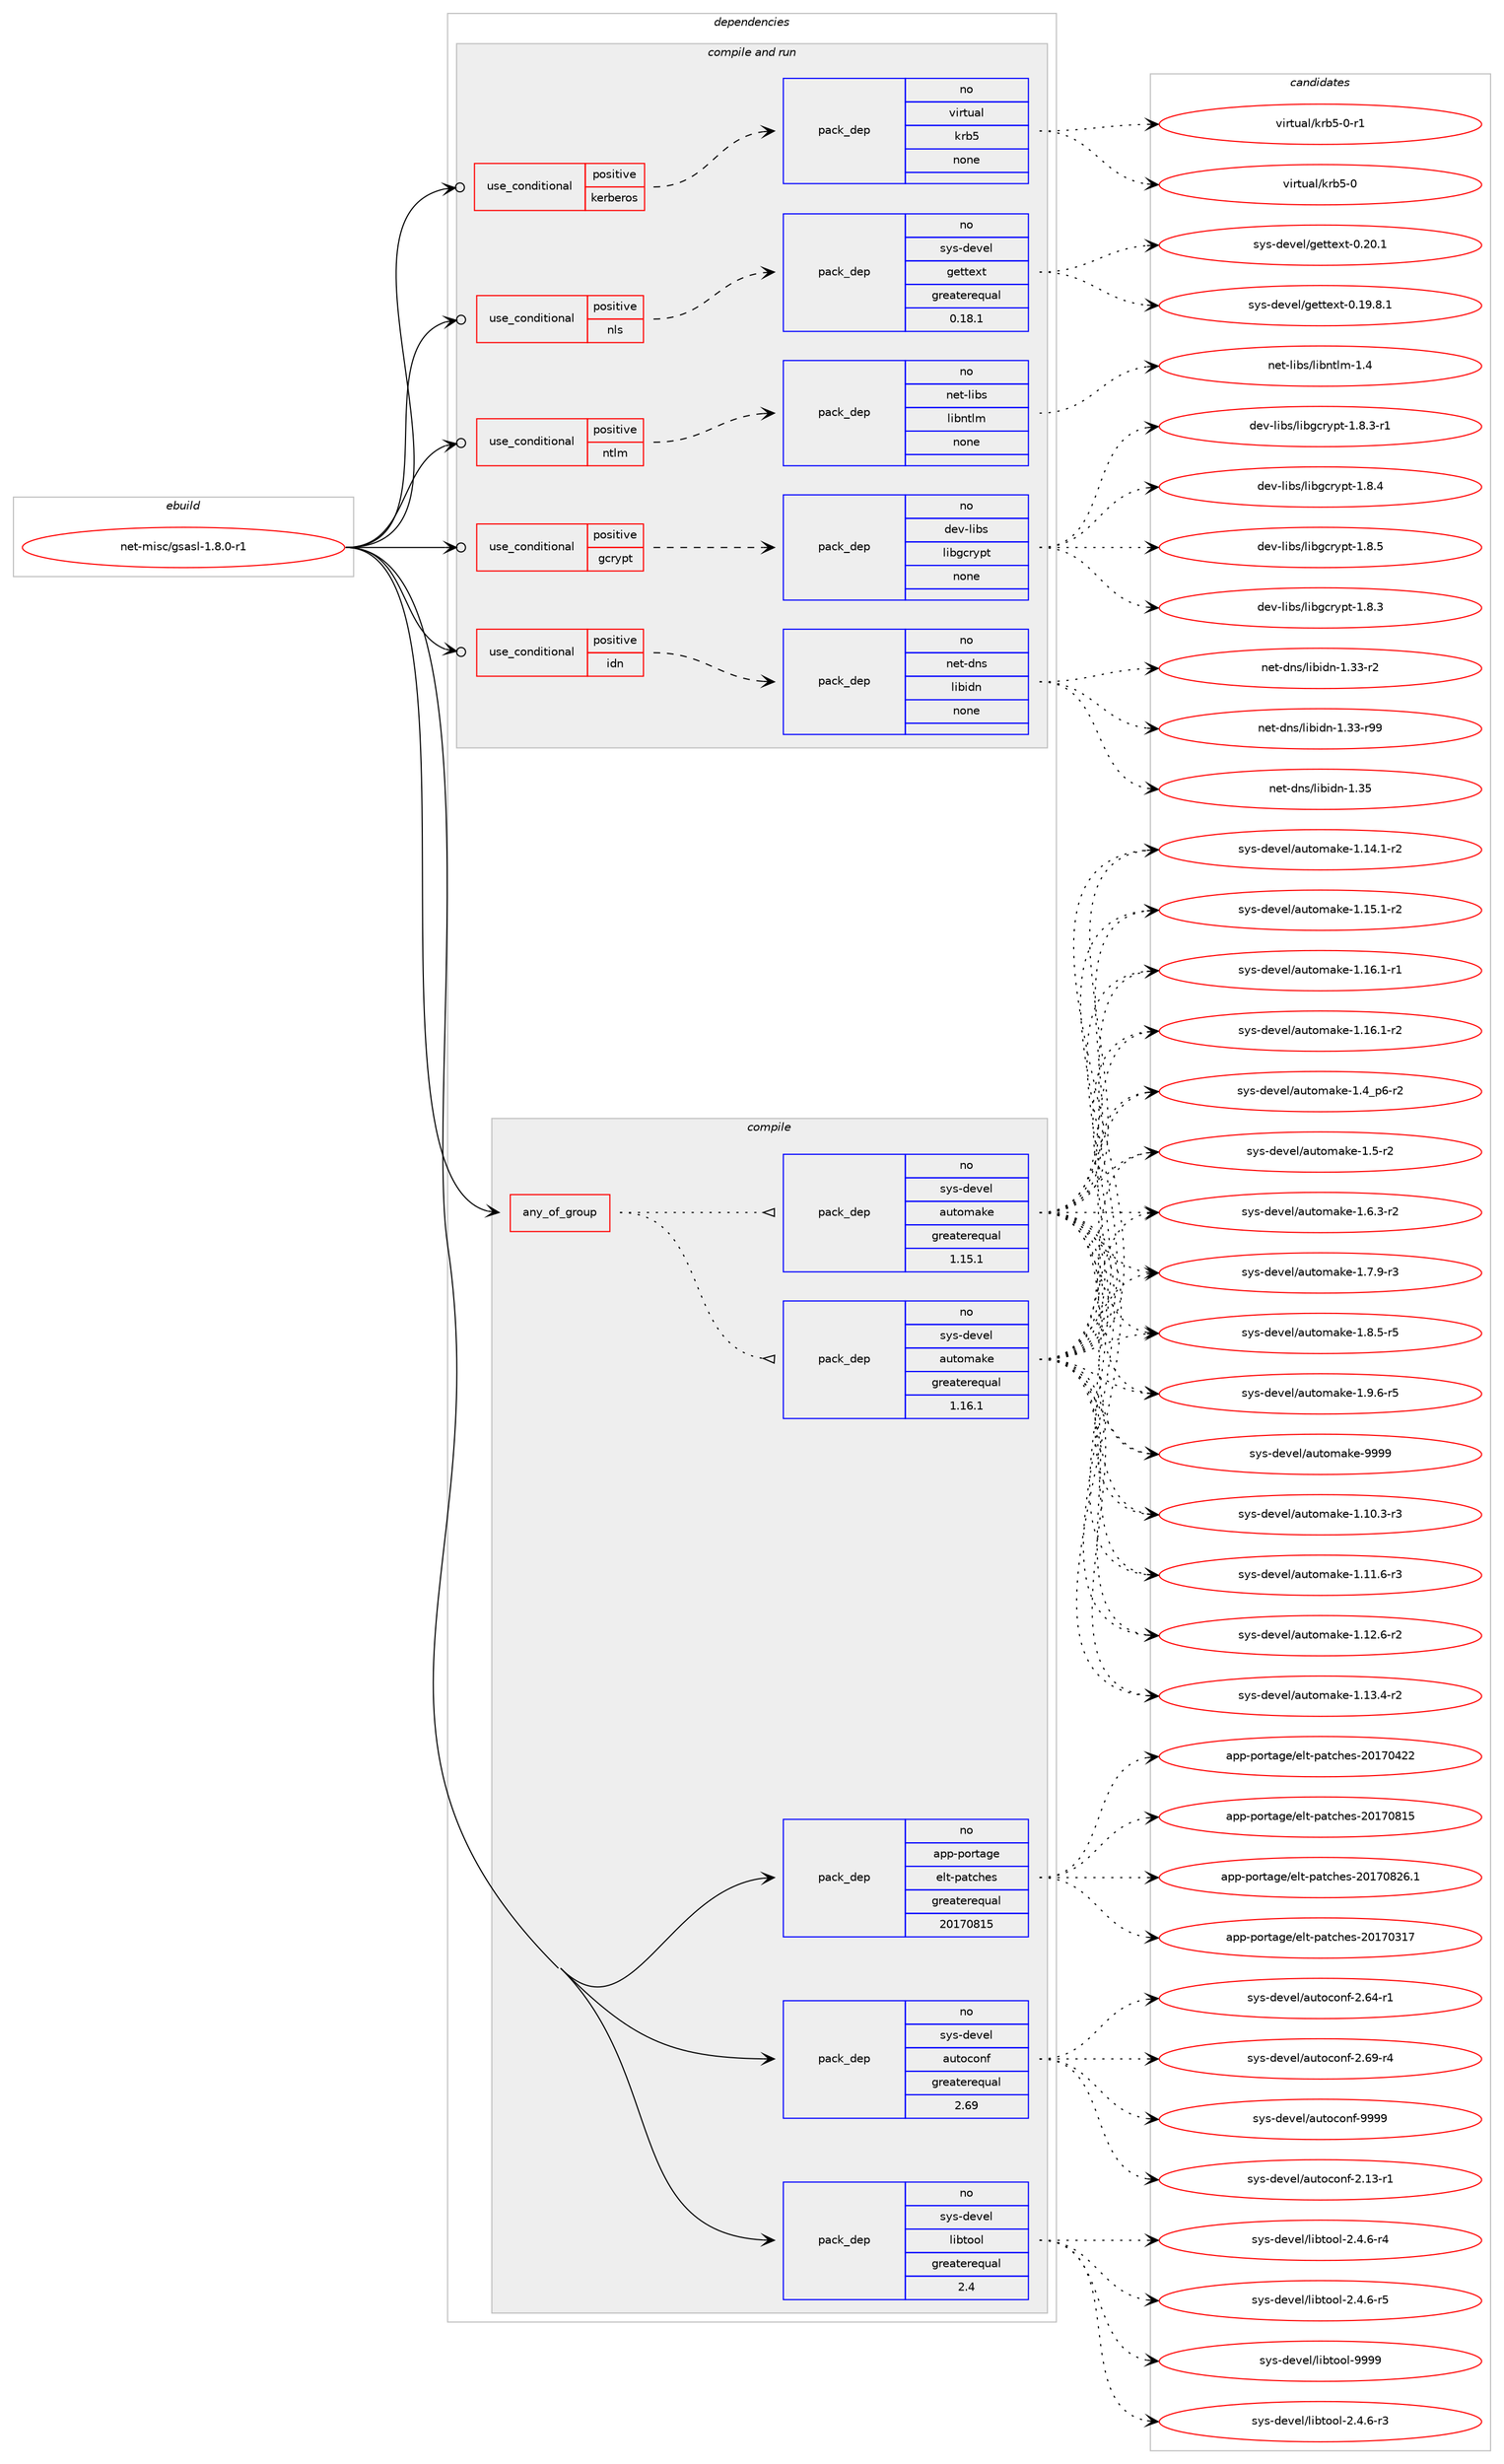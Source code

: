 digraph prolog {

# *************
# Graph options
# *************

newrank=true;
concentrate=true;
compound=true;
graph [rankdir=LR,fontname=Helvetica,fontsize=10,ranksep=1.5];#, ranksep=2.5, nodesep=0.2];
edge  [arrowhead=vee];
node  [fontname=Helvetica,fontsize=10];

# **********
# The ebuild
# **********

subgraph cluster_leftcol {
color=gray;
rank=same;
label=<<i>ebuild</i>>;
id [label="net-misc/gsasl-1.8.0-r1", color=red, width=4, href="../net-misc/gsasl-1.8.0-r1.svg"];
}

# ****************
# The dependencies
# ****************

subgraph cluster_midcol {
color=gray;
label=<<i>dependencies</i>>;
subgraph cluster_compile {
fillcolor="#eeeeee";
style=filled;
label=<<i>compile</i>>;
subgraph any14151 {
dependency833325 [label=<<TABLE BORDER="0" CELLBORDER="1" CELLSPACING="0" CELLPADDING="4"><TR><TD CELLPADDING="10">any_of_group</TD></TR></TABLE>>, shape=none, color=red];subgraph pack615480 {
dependency833326 [label=<<TABLE BORDER="0" CELLBORDER="1" CELLSPACING="0" CELLPADDING="4" WIDTH="220"><TR><TD ROWSPAN="6" CELLPADDING="30">pack_dep</TD></TR><TR><TD WIDTH="110">no</TD></TR><TR><TD>sys-devel</TD></TR><TR><TD>automake</TD></TR><TR><TD>greaterequal</TD></TR><TR><TD>1.16.1</TD></TR></TABLE>>, shape=none, color=blue];
}
dependency833325:e -> dependency833326:w [weight=20,style="dotted",arrowhead="oinv"];
subgraph pack615481 {
dependency833327 [label=<<TABLE BORDER="0" CELLBORDER="1" CELLSPACING="0" CELLPADDING="4" WIDTH="220"><TR><TD ROWSPAN="6" CELLPADDING="30">pack_dep</TD></TR><TR><TD WIDTH="110">no</TD></TR><TR><TD>sys-devel</TD></TR><TR><TD>automake</TD></TR><TR><TD>greaterequal</TD></TR><TR><TD>1.15.1</TD></TR></TABLE>>, shape=none, color=blue];
}
dependency833325:e -> dependency833327:w [weight=20,style="dotted",arrowhead="oinv"];
}
id:e -> dependency833325:w [weight=20,style="solid",arrowhead="vee"];
subgraph pack615482 {
dependency833328 [label=<<TABLE BORDER="0" CELLBORDER="1" CELLSPACING="0" CELLPADDING="4" WIDTH="220"><TR><TD ROWSPAN="6" CELLPADDING="30">pack_dep</TD></TR><TR><TD WIDTH="110">no</TD></TR><TR><TD>app-portage</TD></TR><TR><TD>elt-patches</TD></TR><TR><TD>greaterequal</TD></TR><TR><TD>20170815</TD></TR></TABLE>>, shape=none, color=blue];
}
id:e -> dependency833328:w [weight=20,style="solid",arrowhead="vee"];
subgraph pack615483 {
dependency833329 [label=<<TABLE BORDER="0" CELLBORDER="1" CELLSPACING="0" CELLPADDING="4" WIDTH="220"><TR><TD ROWSPAN="6" CELLPADDING="30">pack_dep</TD></TR><TR><TD WIDTH="110">no</TD></TR><TR><TD>sys-devel</TD></TR><TR><TD>autoconf</TD></TR><TR><TD>greaterequal</TD></TR><TR><TD>2.69</TD></TR></TABLE>>, shape=none, color=blue];
}
id:e -> dependency833329:w [weight=20,style="solid",arrowhead="vee"];
subgraph pack615484 {
dependency833330 [label=<<TABLE BORDER="0" CELLBORDER="1" CELLSPACING="0" CELLPADDING="4" WIDTH="220"><TR><TD ROWSPAN="6" CELLPADDING="30">pack_dep</TD></TR><TR><TD WIDTH="110">no</TD></TR><TR><TD>sys-devel</TD></TR><TR><TD>libtool</TD></TR><TR><TD>greaterequal</TD></TR><TR><TD>2.4</TD></TR></TABLE>>, shape=none, color=blue];
}
id:e -> dependency833330:w [weight=20,style="solid",arrowhead="vee"];
}
subgraph cluster_compileandrun {
fillcolor="#eeeeee";
style=filled;
label=<<i>compile and run</i>>;
subgraph cond203237 {
dependency833331 [label=<<TABLE BORDER="0" CELLBORDER="1" CELLSPACING="0" CELLPADDING="4"><TR><TD ROWSPAN="3" CELLPADDING="10">use_conditional</TD></TR><TR><TD>positive</TD></TR><TR><TD>gcrypt</TD></TR></TABLE>>, shape=none, color=red];
subgraph pack615485 {
dependency833332 [label=<<TABLE BORDER="0" CELLBORDER="1" CELLSPACING="0" CELLPADDING="4" WIDTH="220"><TR><TD ROWSPAN="6" CELLPADDING="30">pack_dep</TD></TR><TR><TD WIDTH="110">no</TD></TR><TR><TD>dev-libs</TD></TR><TR><TD>libgcrypt</TD></TR><TR><TD>none</TD></TR><TR><TD></TD></TR></TABLE>>, shape=none, color=blue];
}
dependency833331:e -> dependency833332:w [weight=20,style="dashed",arrowhead="vee"];
}
id:e -> dependency833331:w [weight=20,style="solid",arrowhead="odotvee"];
subgraph cond203238 {
dependency833333 [label=<<TABLE BORDER="0" CELLBORDER="1" CELLSPACING="0" CELLPADDING="4"><TR><TD ROWSPAN="3" CELLPADDING="10">use_conditional</TD></TR><TR><TD>positive</TD></TR><TR><TD>idn</TD></TR></TABLE>>, shape=none, color=red];
subgraph pack615486 {
dependency833334 [label=<<TABLE BORDER="0" CELLBORDER="1" CELLSPACING="0" CELLPADDING="4" WIDTH="220"><TR><TD ROWSPAN="6" CELLPADDING="30">pack_dep</TD></TR><TR><TD WIDTH="110">no</TD></TR><TR><TD>net-dns</TD></TR><TR><TD>libidn</TD></TR><TR><TD>none</TD></TR><TR><TD></TD></TR></TABLE>>, shape=none, color=blue];
}
dependency833333:e -> dependency833334:w [weight=20,style="dashed",arrowhead="vee"];
}
id:e -> dependency833333:w [weight=20,style="solid",arrowhead="odotvee"];
subgraph cond203239 {
dependency833335 [label=<<TABLE BORDER="0" CELLBORDER="1" CELLSPACING="0" CELLPADDING="4"><TR><TD ROWSPAN="3" CELLPADDING="10">use_conditional</TD></TR><TR><TD>positive</TD></TR><TR><TD>kerberos</TD></TR></TABLE>>, shape=none, color=red];
subgraph pack615487 {
dependency833336 [label=<<TABLE BORDER="0" CELLBORDER="1" CELLSPACING="0" CELLPADDING="4" WIDTH="220"><TR><TD ROWSPAN="6" CELLPADDING="30">pack_dep</TD></TR><TR><TD WIDTH="110">no</TD></TR><TR><TD>virtual</TD></TR><TR><TD>krb5</TD></TR><TR><TD>none</TD></TR><TR><TD></TD></TR></TABLE>>, shape=none, color=blue];
}
dependency833335:e -> dependency833336:w [weight=20,style="dashed",arrowhead="vee"];
}
id:e -> dependency833335:w [weight=20,style="solid",arrowhead="odotvee"];
subgraph cond203240 {
dependency833337 [label=<<TABLE BORDER="0" CELLBORDER="1" CELLSPACING="0" CELLPADDING="4"><TR><TD ROWSPAN="3" CELLPADDING="10">use_conditional</TD></TR><TR><TD>positive</TD></TR><TR><TD>nls</TD></TR></TABLE>>, shape=none, color=red];
subgraph pack615488 {
dependency833338 [label=<<TABLE BORDER="0" CELLBORDER="1" CELLSPACING="0" CELLPADDING="4" WIDTH="220"><TR><TD ROWSPAN="6" CELLPADDING="30">pack_dep</TD></TR><TR><TD WIDTH="110">no</TD></TR><TR><TD>sys-devel</TD></TR><TR><TD>gettext</TD></TR><TR><TD>greaterequal</TD></TR><TR><TD>0.18.1</TD></TR></TABLE>>, shape=none, color=blue];
}
dependency833337:e -> dependency833338:w [weight=20,style="dashed",arrowhead="vee"];
}
id:e -> dependency833337:w [weight=20,style="solid",arrowhead="odotvee"];
subgraph cond203241 {
dependency833339 [label=<<TABLE BORDER="0" CELLBORDER="1" CELLSPACING="0" CELLPADDING="4"><TR><TD ROWSPAN="3" CELLPADDING="10">use_conditional</TD></TR><TR><TD>positive</TD></TR><TR><TD>ntlm</TD></TR></TABLE>>, shape=none, color=red];
subgraph pack615489 {
dependency833340 [label=<<TABLE BORDER="0" CELLBORDER="1" CELLSPACING="0" CELLPADDING="4" WIDTH="220"><TR><TD ROWSPAN="6" CELLPADDING="30">pack_dep</TD></TR><TR><TD WIDTH="110">no</TD></TR><TR><TD>net-libs</TD></TR><TR><TD>libntlm</TD></TR><TR><TD>none</TD></TR><TR><TD></TD></TR></TABLE>>, shape=none, color=blue];
}
dependency833339:e -> dependency833340:w [weight=20,style="dashed",arrowhead="vee"];
}
id:e -> dependency833339:w [weight=20,style="solid",arrowhead="odotvee"];
}
subgraph cluster_run {
fillcolor="#eeeeee";
style=filled;
label=<<i>run</i>>;
}
}

# **************
# The candidates
# **************

subgraph cluster_choices {
rank=same;
color=gray;
label=<<i>candidates</i>>;

subgraph choice615480 {
color=black;
nodesep=1;
choice11512111545100101118101108479711711611110997107101454946494846514511451 [label="sys-devel/automake-1.10.3-r3", color=red, width=4,href="../sys-devel/automake-1.10.3-r3.svg"];
choice11512111545100101118101108479711711611110997107101454946494946544511451 [label="sys-devel/automake-1.11.6-r3", color=red, width=4,href="../sys-devel/automake-1.11.6-r3.svg"];
choice11512111545100101118101108479711711611110997107101454946495046544511450 [label="sys-devel/automake-1.12.6-r2", color=red, width=4,href="../sys-devel/automake-1.12.6-r2.svg"];
choice11512111545100101118101108479711711611110997107101454946495146524511450 [label="sys-devel/automake-1.13.4-r2", color=red, width=4,href="../sys-devel/automake-1.13.4-r2.svg"];
choice11512111545100101118101108479711711611110997107101454946495246494511450 [label="sys-devel/automake-1.14.1-r2", color=red, width=4,href="../sys-devel/automake-1.14.1-r2.svg"];
choice11512111545100101118101108479711711611110997107101454946495346494511450 [label="sys-devel/automake-1.15.1-r2", color=red, width=4,href="../sys-devel/automake-1.15.1-r2.svg"];
choice11512111545100101118101108479711711611110997107101454946495446494511449 [label="sys-devel/automake-1.16.1-r1", color=red, width=4,href="../sys-devel/automake-1.16.1-r1.svg"];
choice11512111545100101118101108479711711611110997107101454946495446494511450 [label="sys-devel/automake-1.16.1-r2", color=red, width=4,href="../sys-devel/automake-1.16.1-r2.svg"];
choice115121115451001011181011084797117116111109971071014549465295112544511450 [label="sys-devel/automake-1.4_p6-r2", color=red, width=4,href="../sys-devel/automake-1.4_p6-r2.svg"];
choice11512111545100101118101108479711711611110997107101454946534511450 [label="sys-devel/automake-1.5-r2", color=red, width=4,href="../sys-devel/automake-1.5-r2.svg"];
choice115121115451001011181011084797117116111109971071014549465446514511450 [label="sys-devel/automake-1.6.3-r2", color=red, width=4,href="../sys-devel/automake-1.6.3-r2.svg"];
choice115121115451001011181011084797117116111109971071014549465546574511451 [label="sys-devel/automake-1.7.9-r3", color=red, width=4,href="../sys-devel/automake-1.7.9-r3.svg"];
choice115121115451001011181011084797117116111109971071014549465646534511453 [label="sys-devel/automake-1.8.5-r5", color=red, width=4,href="../sys-devel/automake-1.8.5-r5.svg"];
choice115121115451001011181011084797117116111109971071014549465746544511453 [label="sys-devel/automake-1.9.6-r5", color=red, width=4,href="../sys-devel/automake-1.9.6-r5.svg"];
choice115121115451001011181011084797117116111109971071014557575757 [label="sys-devel/automake-9999", color=red, width=4,href="../sys-devel/automake-9999.svg"];
dependency833326:e -> choice11512111545100101118101108479711711611110997107101454946494846514511451:w [style=dotted,weight="100"];
dependency833326:e -> choice11512111545100101118101108479711711611110997107101454946494946544511451:w [style=dotted,weight="100"];
dependency833326:e -> choice11512111545100101118101108479711711611110997107101454946495046544511450:w [style=dotted,weight="100"];
dependency833326:e -> choice11512111545100101118101108479711711611110997107101454946495146524511450:w [style=dotted,weight="100"];
dependency833326:e -> choice11512111545100101118101108479711711611110997107101454946495246494511450:w [style=dotted,weight="100"];
dependency833326:e -> choice11512111545100101118101108479711711611110997107101454946495346494511450:w [style=dotted,weight="100"];
dependency833326:e -> choice11512111545100101118101108479711711611110997107101454946495446494511449:w [style=dotted,weight="100"];
dependency833326:e -> choice11512111545100101118101108479711711611110997107101454946495446494511450:w [style=dotted,weight="100"];
dependency833326:e -> choice115121115451001011181011084797117116111109971071014549465295112544511450:w [style=dotted,weight="100"];
dependency833326:e -> choice11512111545100101118101108479711711611110997107101454946534511450:w [style=dotted,weight="100"];
dependency833326:e -> choice115121115451001011181011084797117116111109971071014549465446514511450:w [style=dotted,weight="100"];
dependency833326:e -> choice115121115451001011181011084797117116111109971071014549465546574511451:w [style=dotted,weight="100"];
dependency833326:e -> choice115121115451001011181011084797117116111109971071014549465646534511453:w [style=dotted,weight="100"];
dependency833326:e -> choice115121115451001011181011084797117116111109971071014549465746544511453:w [style=dotted,weight="100"];
dependency833326:e -> choice115121115451001011181011084797117116111109971071014557575757:w [style=dotted,weight="100"];
}
subgraph choice615481 {
color=black;
nodesep=1;
choice11512111545100101118101108479711711611110997107101454946494846514511451 [label="sys-devel/automake-1.10.3-r3", color=red, width=4,href="../sys-devel/automake-1.10.3-r3.svg"];
choice11512111545100101118101108479711711611110997107101454946494946544511451 [label="sys-devel/automake-1.11.6-r3", color=red, width=4,href="../sys-devel/automake-1.11.6-r3.svg"];
choice11512111545100101118101108479711711611110997107101454946495046544511450 [label="sys-devel/automake-1.12.6-r2", color=red, width=4,href="../sys-devel/automake-1.12.6-r2.svg"];
choice11512111545100101118101108479711711611110997107101454946495146524511450 [label="sys-devel/automake-1.13.4-r2", color=red, width=4,href="../sys-devel/automake-1.13.4-r2.svg"];
choice11512111545100101118101108479711711611110997107101454946495246494511450 [label="sys-devel/automake-1.14.1-r2", color=red, width=4,href="../sys-devel/automake-1.14.1-r2.svg"];
choice11512111545100101118101108479711711611110997107101454946495346494511450 [label="sys-devel/automake-1.15.1-r2", color=red, width=4,href="../sys-devel/automake-1.15.1-r2.svg"];
choice11512111545100101118101108479711711611110997107101454946495446494511449 [label="sys-devel/automake-1.16.1-r1", color=red, width=4,href="../sys-devel/automake-1.16.1-r1.svg"];
choice11512111545100101118101108479711711611110997107101454946495446494511450 [label="sys-devel/automake-1.16.1-r2", color=red, width=4,href="../sys-devel/automake-1.16.1-r2.svg"];
choice115121115451001011181011084797117116111109971071014549465295112544511450 [label="sys-devel/automake-1.4_p6-r2", color=red, width=4,href="../sys-devel/automake-1.4_p6-r2.svg"];
choice11512111545100101118101108479711711611110997107101454946534511450 [label="sys-devel/automake-1.5-r2", color=red, width=4,href="../sys-devel/automake-1.5-r2.svg"];
choice115121115451001011181011084797117116111109971071014549465446514511450 [label="sys-devel/automake-1.6.3-r2", color=red, width=4,href="../sys-devel/automake-1.6.3-r2.svg"];
choice115121115451001011181011084797117116111109971071014549465546574511451 [label="sys-devel/automake-1.7.9-r3", color=red, width=4,href="../sys-devel/automake-1.7.9-r3.svg"];
choice115121115451001011181011084797117116111109971071014549465646534511453 [label="sys-devel/automake-1.8.5-r5", color=red, width=4,href="../sys-devel/automake-1.8.5-r5.svg"];
choice115121115451001011181011084797117116111109971071014549465746544511453 [label="sys-devel/automake-1.9.6-r5", color=red, width=4,href="../sys-devel/automake-1.9.6-r5.svg"];
choice115121115451001011181011084797117116111109971071014557575757 [label="sys-devel/automake-9999", color=red, width=4,href="../sys-devel/automake-9999.svg"];
dependency833327:e -> choice11512111545100101118101108479711711611110997107101454946494846514511451:w [style=dotted,weight="100"];
dependency833327:e -> choice11512111545100101118101108479711711611110997107101454946494946544511451:w [style=dotted,weight="100"];
dependency833327:e -> choice11512111545100101118101108479711711611110997107101454946495046544511450:w [style=dotted,weight="100"];
dependency833327:e -> choice11512111545100101118101108479711711611110997107101454946495146524511450:w [style=dotted,weight="100"];
dependency833327:e -> choice11512111545100101118101108479711711611110997107101454946495246494511450:w [style=dotted,weight="100"];
dependency833327:e -> choice11512111545100101118101108479711711611110997107101454946495346494511450:w [style=dotted,weight="100"];
dependency833327:e -> choice11512111545100101118101108479711711611110997107101454946495446494511449:w [style=dotted,weight="100"];
dependency833327:e -> choice11512111545100101118101108479711711611110997107101454946495446494511450:w [style=dotted,weight="100"];
dependency833327:e -> choice115121115451001011181011084797117116111109971071014549465295112544511450:w [style=dotted,weight="100"];
dependency833327:e -> choice11512111545100101118101108479711711611110997107101454946534511450:w [style=dotted,weight="100"];
dependency833327:e -> choice115121115451001011181011084797117116111109971071014549465446514511450:w [style=dotted,weight="100"];
dependency833327:e -> choice115121115451001011181011084797117116111109971071014549465546574511451:w [style=dotted,weight="100"];
dependency833327:e -> choice115121115451001011181011084797117116111109971071014549465646534511453:w [style=dotted,weight="100"];
dependency833327:e -> choice115121115451001011181011084797117116111109971071014549465746544511453:w [style=dotted,weight="100"];
dependency833327:e -> choice115121115451001011181011084797117116111109971071014557575757:w [style=dotted,weight="100"];
}
subgraph choice615482 {
color=black;
nodesep=1;
choice97112112451121111141169710310147101108116451129711699104101115455048495548514955 [label="app-portage/elt-patches-20170317", color=red, width=4,href="../app-portage/elt-patches-20170317.svg"];
choice97112112451121111141169710310147101108116451129711699104101115455048495548525050 [label="app-portage/elt-patches-20170422", color=red, width=4,href="../app-portage/elt-patches-20170422.svg"];
choice97112112451121111141169710310147101108116451129711699104101115455048495548564953 [label="app-portage/elt-patches-20170815", color=red, width=4,href="../app-portage/elt-patches-20170815.svg"];
choice971121124511211111411697103101471011081164511297116991041011154550484955485650544649 [label="app-portage/elt-patches-20170826.1", color=red, width=4,href="../app-portage/elt-patches-20170826.1.svg"];
dependency833328:e -> choice97112112451121111141169710310147101108116451129711699104101115455048495548514955:w [style=dotted,weight="100"];
dependency833328:e -> choice97112112451121111141169710310147101108116451129711699104101115455048495548525050:w [style=dotted,weight="100"];
dependency833328:e -> choice97112112451121111141169710310147101108116451129711699104101115455048495548564953:w [style=dotted,weight="100"];
dependency833328:e -> choice971121124511211111411697103101471011081164511297116991041011154550484955485650544649:w [style=dotted,weight="100"];
}
subgraph choice615483 {
color=black;
nodesep=1;
choice1151211154510010111810110847971171161119911111010245504649514511449 [label="sys-devel/autoconf-2.13-r1", color=red, width=4,href="../sys-devel/autoconf-2.13-r1.svg"];
choice1151211154510010111810110847971171161119911111010245504654524511449 [label="sys-devel/autoconf-2.64-r1", color=red, width=4,href="../sys-devel/autoconf-2.64-r1.svg"];
choice1151211154510010111810110847971171161119911111010245504654574511452 [label="sys-devel/autoconf-2.69-r4", color=red, width=4,href="../sys-devel/autoconf-2.69-r4.svg"];
choice115121115451001011181011084797117116111991111101024557575757 [label="sys-devel/autoconf-9999", color=red, width=4,href="../sys-devel/autoconf-9999.svg"];
dependency833329:e -> choice1151211154510010111810110847971171161119911111010245504649514511449:w [style=dotted,weight="100"];
dependency833329:e -> choice1151211154510010111810110847971171161119911111010245504654524511449:w [style=dotted,weight="100"];
dependency833329:e -> choice1151211154510010111810110847971171161119911111010245504654574511452:w [style=dotted,weight="100"];
dependency833329:e -> choice115121115451001011181011084797117116111991111101024557575757:w [style=dotted,weight="100"];
}
subgraph choice615484 {
color=black;
nodesep=1;
choice1151211154510010111810110847108105981161111111084550465246544511451 [label="sys-devel/libtool-2.4.6-r3", color=red, width=4,href="../sys-devel/libtool-2.4.6-r3.svg"];
choice1151211154510010111810110847108105981161111111084550465246544511452 [label="sys-devel/libtool-2.4.6-r4", color=red, width=4,href="../sys-devel/libtool-2.4.6-r4.svg"];
choice1151211154510010111810110847108105981161111111084550465246544511453 [label="sys-devel/libtool-2.4.6-r5", color=red, width=4,href="../sys-devel/libtool-2.4.6-r5.svg"];
choice1151211154510010111810110847108105981161111111084557575757 [label="sys-devel/libtool-9999", color=red, width=4,href="../sys-devel/libtool-9999.svg"];
dependency833330:e -> choice1151211154510010111810110847108105981161111111084550465246544511451:w [style=dotted,weight="100"];
dependency833330:e -> choice1151211154510010111810110847108105981161111111084550465246544511452:w [style=dotted,weight="100"];
dependency833330:e -> choice1151211154510010111810110847108105981161111111084550465246544511453:w [style=dotted,weight="100"];
dependency833330:e -> choice1151211154510010111810110847108105981161111111084557575757:w [style=dotted,weight="100"];
}
subgraph choice615485 {
color=black;
nodesep=1;
choice1001011184510810598115471081059810399114121112116454946564651 [label="dev-libs/libgcrypt-1.8.3", color=red, width=4,href="../dev-libs/libgcrypt-1.8.3.svg"];
choice10010111845108105981154710810598103991141211121164549465646514511449 [label="dev-libs/libgcrypt-1.8.3-r1", color=red, width=4,href="../dev-libs/libgcrypt-1.8.3-r1.svg"];
choice1001011184510810598115471081059810399114121112116454946564652 [label="dev-libs/libgcrypt-1.8.4", color=red, width=4,href="../dev-libs/libgcrypt-1.8.4.svg"];
choice1001011184510810598115471081059810399114121112116454946564653 [label="dev-libs/libgcrypt-1.8.5", color=red, width=4,href="../dev-libs/libgcrypt-1.8.5.svg"];
dependency833332:e -> choice1001011184510810598115471081059810399114121112116454946564651:w [style=dotted,weight="100"];
dependency833332:e -> choice10010111845108105981154710810598103991141211121164549465646514511449:w [style=dotted,weight="100"];
dependency833332:e -> choice1001011184510810598115471081059810399114121112116454946564652:w [style=dotted,weight="100"];
dependency833332:e -> choice1001011184510810598115471081059810399114121112116454946564653:w [style=dotted,weight="100"];
}
subgraph choice615486 {
color=black;
nodesep=1;
choice11010111645100110115471081059810510011045494651514511450 [label="net-dns/libidn-1.33-r2", color=red, width=4,href="../net-dns/libidn-1.33-r2.svg"];
choice1101011164510011011547108105981051001104549465151451145757 [label="net-dns/libidn-1.33-r99", color=red, width=4,href="../net-dns/libidn-1.33-r99.svg"];
choice1101011164510011011547108105981051001104549465153 [label="net-dns/libidn-1.35", color=red, width=4,href="../net-dns/libidn-1.35.svg"];
dependency833334:e -> choice11010111645100110115471081059810510011045494651514511450:w [style=dotted,weight="100"];
dependency833334:e -> choice1101011164510011011547108105981051001104549465151451145757:w [style=dotted,weight="100"];
dependency833334:e -> choice1101011164510011011547108105981051001104549465153:w [style=dotted,weight="100"];
}
subgraph choice615487 {
color=black;
nodesep=1;
choice118105114116117971084710711498534548 [label="virtual/krb5-0", color=red, width=4,href="../virtual/krb5-0.svg"];
choice1181051141161179710847107114985345484511449 [label="virtual/krb5-0-r1", color=red, width=4,href="../virtual/krb5-0-r1.svg"];
dependency833336:e -> choice118105114116117971084710711498534548:w [style=dotted,weight="100"];
dependency833336:e -> choice1181051141161179710847107114985345484511449:w [style=dotted,weight="100"];
}
subgraph choice615488 {
color=black;
nodesep=1;
choice1151211154510010111810110847103101116116101120116454846495746564649 [label="sys-devel/gettext-0.19.8.1", color=red, width=4,href="../sys-devel/gettext-0.19.8.1.svg"];
choice115121115451001011181011084710310111611610112011645484650484649 [label="sys-devel/gettext-0.20.1", color=red, width=4,href="../sys-devel/gettext-0.20.1.svg"];
dependency833338:e -> choice1151211154510010111810110847103101116116101120116454846495746564649:w [style=dotted,weight="100"];
dependency833338:e -> choice115121115451001011181011084710310111611610112011645484650484649:w [style=dotted,weight="100"];
}
subgraph choice615489 {
color=black;
nodesep=1;
choice1101011164510810598115471081059811011610810945494652 [label="net-libs/libntlm-1.4", color=red, width=4,href="../net-libs/libntlm-1.4.svg"];
dependency833340:e -> choice1101011164510810598115471081059811011610810945494652:w [style=dotted,weight="100"];
}
}

}
